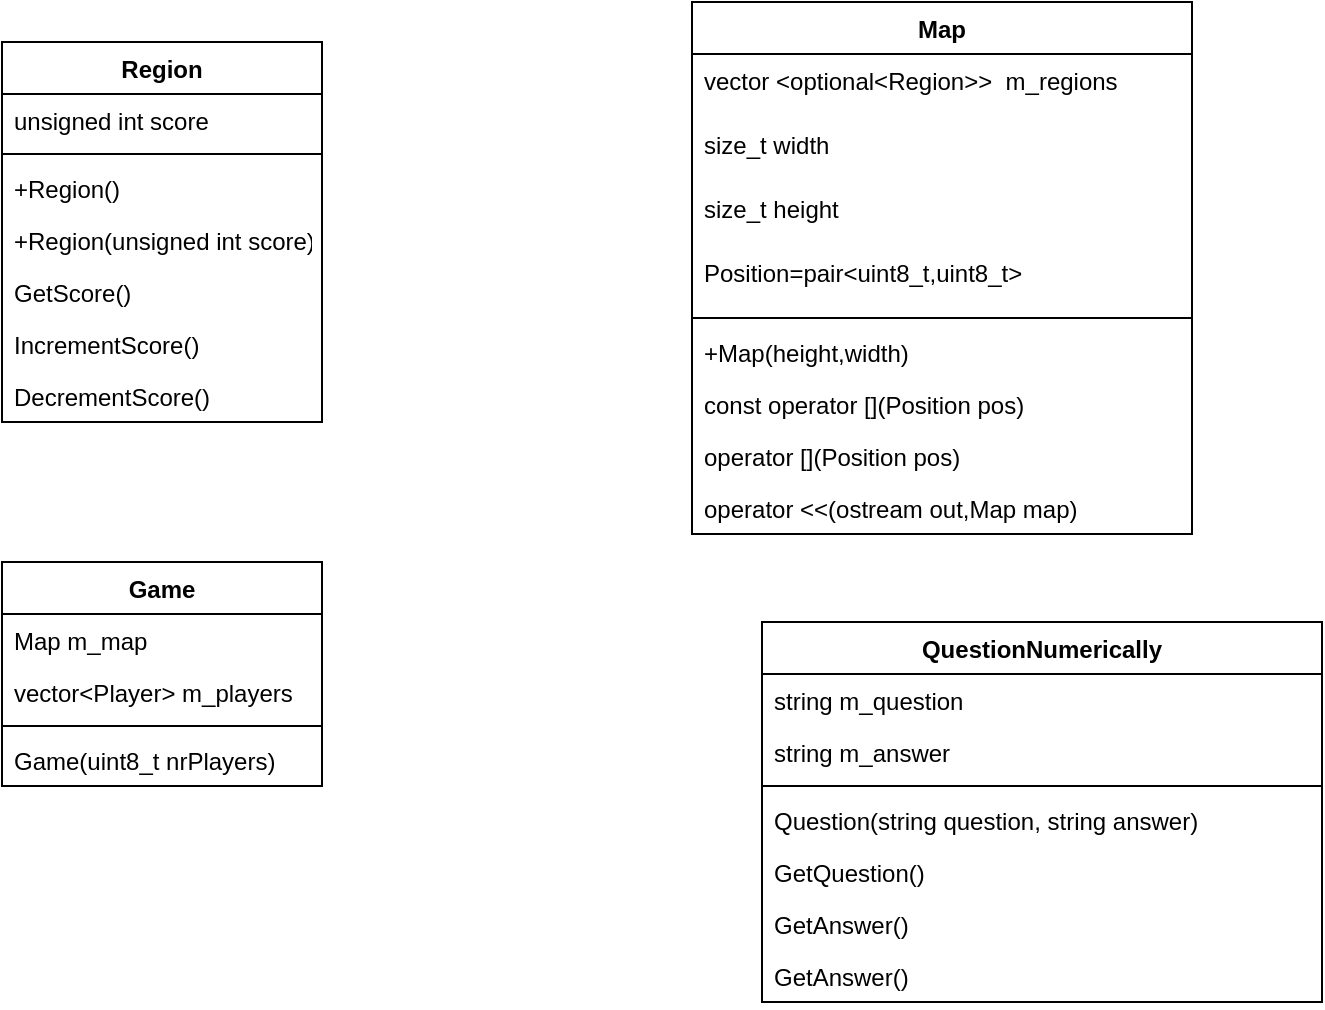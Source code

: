 <mxfile version="20.5.3" type="device"><diagram id="k9c_5kJ1lmkm9UlRz_1H" name="Page-1"><mxGraphModel dx="1312" dy="834" grid="1" gridSize="10" guides="1" tooltips="1" connect="1" arrows="1" fold="1" page="1" pageScale="1" pageWidth="850" pageHeight="1100" math="0" shadow="0"><root><mxCell id="0"/><mxCell id="1" parent="0"/><mxCell id="OvKGR0a2gasaKsWUzngO-1" value="Region" style="swimlane;fontStyle=1;align=center;verticalAlign=top;childLayout=stackLayout;horizontal=1;startSize=26;horizontalStack=0;resizeParent=1;resizeParentMax=0;resizeLast=0;collapsible=1;marginBottom=0;" parent="1" vertex="1"><mxGeometry x="80" y="40" width="160" height="190" as="geometry"/></mxCell><mxCell id="OvKGR0a2gasaKsWUzngO-2" value="unsigned int score" style="text;strokeColor=none;fillColor=none;align=left;verticalAlign=top;spacingLeft=4;spacingRight=4;overflow=hidden;rotatable=0;points=[[0,0.5],[1,0.5]];portConstraint=eastwest;" parent="OvKGR0a2gasaKsWUzngO-1" vertex="1"><mxGeometry y="26" width="160" height="26" as="geometry"/></mxCell><mxCell id="OvKGR0a2gasaKsWUzngO-3" value="" style="line;strokeWidth=1;fillColor=none;align=left;verticalAlign=middle;spacingTop=-1;spacingLeft=3;spacingRight=3;rotatable=0;labelPosition=right;points=[];portConstraint=eastwest;strokeColor=inherit;" parent="OvKGR0a2gasaKsWUzngO-1" vertex="1"><mxGeometry y="52" width="160" height="8" as="geometry"/></mxCell><mxCell id="OvKGR0a2gasaKsWUzngO-4" value="+Region()&#10;" style="text;strokeColor=none;fillColor=none;align=left;verticalAlign=top;spacingLeft=4;spacingRight=4;overflow=hidden;rotatable=0;points=[[0,0.5],[1,0.5]];portConstraint=eastwest;" parent="OvKGR0a2gasaKsWUzngO-1" vertex="1"><mxGeometry y="60" width="160" height="26" as="geometry"/></mxCell><mxCell id="OvKGR0a2gasaKsWUzngO-5" value="+Region(unsigned int score)&#10;" style="text;strokeColor=none;fillColor=none;align=left;verticalAlign=top;spacingLeft=4;spacingRight=4;overflow=hidden;rotatable=0;points=[[0,0.5],[1,0.5]];portConstraint=eastwest;" parent="OvKGR0a2gasaKsWUzngO-1" vertex="1"><mxGeometry y="86" width="160" height="26" as="geometry"/></mxCell><mxCell id="OvKGR0a2gasaKsWUzngO-7" value="GetScore()" style="text;strokeColor=none;fillColor=none;align=left;verticalAlign=top;spacingLeft=4;spacingRight=4;overflow=hidden;rotatable=0;points=[[0,0.5],[1,0.5]];portConstraint=eastwest;" parent="OvKGR0a2gasaKsWUzngO-1" vertex="1"><mxGeometry y="112" width="160" height="26" as="geometry"/></mxCell><mxCell id="OvKGR0a2gasaKsWUzngO-8" value="IncrementScore()" style="text;strokeColor=none;fillColor=none;align=left;verticalAlign=top;spacingLeft=4;spacingRight=4;overflow=hidden;rotatable=0;points=[[0,0.5],[1,0.5]];portConstraint=eastwest;" parent="OvKGR0a2gasaKsWUzngO-1" vertex="1"><mxGeometry y="138" width="160" height="26" as="geometry"/></mxCell><mxCell id="OvKGR0a2gasaKsWUzngO-10" value="DecrementScore()" style="text;strokeColor=none;fillColor=none;align=left;verticalAlign=top;spacingLeft=4;spacingRight=4;overflow=hidden;rotatable=0;points=[[0,0.5],[1,0.5]];portConstraint=eastwest;" parent="OvKGR0a2gasaKsWUzngO-1" vertex="1"><mxGeometry y="164" width="160" height="26" as="geometry"/></mxCell><mxCell id="OvKGR0a2gasaKsWUzngO-11" value="Map" style="swimlane;fontStyle=1;align=center;verticalAlign=top;childLayout=stackLayout;horizontal=1;startSize=26;horizontalStack=0;resizeParent=1;resizeParentMax=0;resizeLast=0;collapsible=1;marginBottom=0;" parent="1" vertex="1"><mxGeometry x="425" y="20" width="250" height="266" as="geometry"/></mxCell><mxCell id="OvKGR0a2gasaKsWUzngO-12" value="vector &lt;optional&lt;Region&gt;&gt;  m_regions" style="text;strokeColor=none;fillColor=none;align=left;verticalAlign=top;spacingLeft=4;spacingRight=4;overflow=hidden;rotatable=0;points=[[0,0.5],[1,0.5]];portConstraint=eastwest;" parent="OvKGR0a2gasaKsWUzngO-11" vertex="1"><mxGeometry y="26" width="250" height="32" as="geometry"/></mxCell><mxCell id="OvKGR0a2gasaKsWUzngO-18" value="size_t width" style="text;strokeColor=none;fillColor=none;align=left;verticalAlign=top;spacingLeft=4;spacingRight=4;overflow=hidden;rotatable=0;points=[[0,0.5],[1,0.5]];portConstraint=eastwest;" parent="OvKGR0a2gasaKsWUzngO-11" vertex="1"><mxGeometry y="58" width="250" height="32" as="geometry"/></mxCell><mxCell id="OvKGR0a2gasaKsWUzngO-19" value="size_t height" style="text;strokeColor=none;fillColor=none;align=left;verticalAlign=top;spacingLeft=4;spacingRight=4;overflow=hidden;rotatable=0;points=[[0,0.5],[1,0.5]];portConstraint=eastwest;" parent="OvKGR0a2gasaKsWUzngO-11" vertex="1"><mxGeometry y="90" width="250" height="32" as="geometry"/></mxCell><mxCell id="OvKGR0a2gasaKsWUzngO-27" value="Position=pair&lt;uint8_t,uint8_t&gt;" style="text;strokeColor=none;fillColor=none;align=left;verticalAlign=top;spacingLeft=4;spacingRight=4;overflow=hidden;rotatable=0;points=[[0,0.5],[1,0.5]];portConstraint=eastwest;" parent="OvKGR0a2gasaKsWUzngO-11" vertex="1"><mxGeometry y="122" width="250" height="32" as="geometry"/></mxCell><mxCell id="OvKGR0a2gasaKsWUzngO-13" value="" style="line;strokeWidth=1;fillColor=none;align=left;verticalAlign=middle;spacingTop=-1;spacingLeft=3;spacingRight=3;rotatable=0;labelPosition=right;points=[];portConstraint=eastwest;strokeColor=inherit;" parent="OvKGR0a2gasaKsWUzngO-11" vertex="1"><mxGeometry y="154" width="250" height="8" as="geometry"/></mxCell><mxCell id="OvKGR0a2gasaKsWUzngO-14" value="+Map(height,width)" style="text;strokeColor=none;fillColor=none;align=left;verticalAlign=top;spacingLeft=4;spacingRight=4;overflow=hidden;rotatable=0;points=[[0,0.5],[1,0.5]];portConstraint=eastwest;" parent="OvKGR0a2gasaKsWUzngO-11" vertex="1"><mxGeometry y="162" width="250" height="26" as="geometry"/></mxCell><mxCell id="OvKGR0a2gasaKsWUzngO-26" value="const operator [](Position pos)" style="text;strokeColor=none;fillColor=none;align=left;verticalAlign=top;spacingLeft=4;spacingRight=4;overflow=hidden;rotatable=0;points=[[0,0.5],[1,0.5]];portConstraint=eastwest;" parent="OvKGR0a2gasaKsWUzngO-11" vertex="1"><mxGeometry y="188" width="250" height="26" as="geometry"/></mxCell><mxCell id="OvKGR0a2gasaKsWUzngO-28" value="operator [](Position pos)" style="text;strokeColor=none;fillColor=none;align=left;verticalAlign=top;spacingLeft=4;spacingRight=4;overflow=hidden;rotatable=0;points=[[0,0.5],[1,0.5]];portConstraint=eastwest;" parent="OvKGR0a2gasaKsWUzngO-11" vertex="1"><mxGeometry y="214" width="250" height="26" as="geometry"/></mxCell><mxCell id="OvKGR0a2gasaKsWUzngO-29" value="operator &lt;&lt;(ostream out,Map map)" style="text;strokeColor=none;fillColor=none;align=left;verticalAlign=top;spacingLeft=4;spacingRight=4;overflow=hidden;rotatable=0;points=[[0,0.5],[1,0.5]];portConstraint=eastwest;" parent="OvKGR0a2gasaKsWUzngO-11" vertex="1"><mxGeometry y="240" width="250" height="26" as="geometry"/></mxCell><mxCell id="OvKGR0a2gasaKsWUzngO-22" value="Game" style="swimlane;fontStyle=1;align=center;verticalAlign=top;childLayout=stackLayout;horizontal=1;startSize=26;horizontalStack=0;resizeParent=1;resizeParentMax=0;resizeLast=0;collapsible=1;marginBottom=0;" parent="1" vertex="1"><mxGeometry x="80" y="300" width="160" height="112" as="geometry"/></mxCell><mxCell id="OvKGR0a2gasaKsWUzngO-23" value="Map m_map" style="text;strokeColor=none;fillColor=none;align=left;verticalAlign=top;spacingLeft=4;spacingRight=4;overflow=hidden;rotatable=0;points=[[0,0.5],[1,0.5]];portConstraint=eastwest;" parent="OvKGR0a2gasaKsWUzngO-22" vertex="1"><mxGeometry y="26" width="160" height="26" as="geometry"/></mxCell><mxCell id="OvKGR0a2gasaKsWUzngO-30" value="vector&lt;Player&gt; m_players" style="text;strokeColor=none;fillColor=none;align=left;verticalAlign=top;spacingLeft=4;spacingRight=4;overflow=hidden;rotatable=0;points=[[0,0.5],[1,0.5]];portConstraint=eastwest;" parent="OvKGR0a2gasaKsWUzngO-22" vertex="1"><mxGeometry y="52" width="160" height="26" as="geometry"/></mxCell><mxCell id="OvKGR0a2gasaKsWUzngO-24" value="" style="line;strokeWidth=1;fillColor=none;align=left;verticalAlign=middle;spacingTop=-1;spacingLeft=3;spacingRight=3;rotatable=0;labelPosition=right;points=[];portConstraint=eastwest;strokeColor=inherit;" parent="OvKGR0a2gasaKsWUzngO-22" vertex="1"><mxGeometry y="78" width="160" height="8" as="geometry"/></mxCell><mxCell id="OvKGR0a2gasaKsWUzngO-25" value="Game(uint8_t nrPlayers)" style="text;strokeColor=none;fillColor=none;align=left;verticalAlign=top;spacingLeft=4;spacingRight=4;overflow=hidden;rotatable=0;points=[[0,0.5],[1,0.5]];portConstraint=eastwest;" parent="OvKGR0a2gasaKsWUzngO-22" vertex="1"><mxGeometry y="86" width="160" height="26" as="geometry"/></mxCell><mxCell id="uqvazkErT3WGVLTWHfV9-2" value="QuestionNumerically" style="swimlane;fontStyle=1;align=center;verticalAlign=top;childLayout=stackLayout;horizontal=1;startSize=26;horizontalStack=0;resizeParent=1;resizeParentMax=0;resizeLast=0;collapsible=1;marginBottom=0;" vertex="1" parent="1"><mxGeometry x="460" y="330" width="280" height="190" as="geometry"/></mxCell><mxCell id="uqvazkErT3WGVLTWHfV9-3" value="string m_question" style="text;strokeColor=none;fillColor=none;align=left;verticalAlign=top;spacingLeft=4;spacingRight=4;overflow=hidden;rotatable=0;points=[[0,0.5],[1,0.5]];portConstraint=eastwest;" vertex="1" parent="uqvazkErT3WGVLTWHfV9-2"><mxGeometry y="26" width="280" height="26" as="geometry"/></mxCell><mxCell id="uqvazkErT3WGVLTWHfV9-6" value="string m_answer" style="text;strokeColor=none;fillColor=none;align=left;verticalAlign=top;spacingLeft=4;spacingRight=4;overflow=hidden;rotatable=0;points=[[0,0.5],[1,0.5]];portConstraint=eastwest;" vertex="1" parent="uqvazkErT3WGVLTWHfV9-2"><mxGeometry y="52" width="280" height="26" as="geometry"/></mxCell><mxCell id="uqvazkErT3WGVLTWHfV9-4" value="" style="line;strokeWidth=1;fillColor=none;align=left;verticalAlign=middle;spacingTop=-1;spacingLeft=3;spacingRight=3;rotatable=0;labelPosition=right;points=[];portConstraint=eastwest;strokeColor=inherit;" vertex="1" parent="uqvazkErT3WGVLTWHfV9-2"><mxGeometry y="78" width="280" height="8" as="geometry"/></mxCell><mxCell id="uqvazkErT3WGVLTWHfV9-11" value="Question(string question, string answer)" style="text;strokeColor=none;fillColor=none;align=left;verticalAlign=top;spacingLeft=4;spacingRight=4;overflow=hidden;rotatable=0;points=[[0,0.5],[1,0.5]];portConstraint=eastwest;" vertex="1" parent="uqvazkErT3WGVLTWHfV9-2"><mxGeometry y="86" width="280" height="26" as="geometry"/></mxCell><mxCell id="uqvazkErT3WGVLTWHfV9-5" value="GetQuestion()" style="text;strokeColor=none;fillColor=none;align=left;verticalAlign=top;spacingLeft=4;spacingRight=4;overflow=hidden;rotatable=0;points=[[0,0.5],[1,0.5]];portConstraint=eastwest;" vertex="1" parent="uqvazkErT3WGVLTWHfV9-2"><mxGeometry y="112" width="280" height="26" as="geometry"/></mxCell><mxCell id="uqvazkErT3WGVLTWHfV9-12" value="GetAnswer()" style="text;strokeColor=none;fillColor=none;align=left;verticalAlign=top;spacingLeft=4;spacingRight=4;overflow=hidden;rotatable=0;points=[[0,0.5],[1,0.5]];portConstraint=eastwest;" vertex="1" parent="uqvazkErT3WGVLTWHfV9-2"><mxGeometry y="138" width="280" height="26" as="geometry"/></mxCell><mxCell id="uqvazkErT3WGVLTWHfV9-13" value="GetAnswer()" style="text;strokeColor=none;fillColor=none;align=left;verticalAlign=top;spacingLeft=4;spacingRight=4;overflow=hidden;rotatable=0;points=[[0,0.5],[1,0.5]];portConstraint=eastwest;" vertex="1" parent="uqvazkErT3WGVLTWHfV9-2"><mxGeometry y="164" width="280" height="26" as="geometry"/></mxCell></root></mxGraphModel></diagram></mxfile>